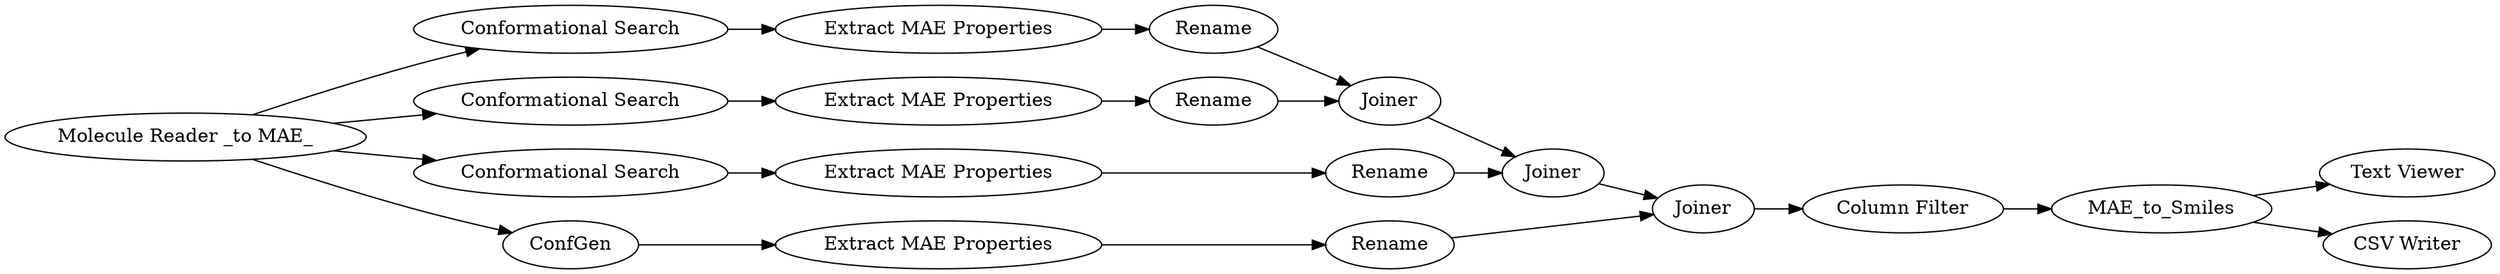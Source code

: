digraph {
	"-6472781222512099038_50" [label=MAE_to_Smiles]
	"-6472781222512099038_4" [label="Conformational Search"]
	"-6472781222512099038_33" [label=Rename]
	"-6472781222512099038_3" [label="Conformational Search"]
	"-6472781222512099038_48" [label="Text Viewer"]
	"-6472781222512099038_113" [label="CSV Writer"]
	"-6472781222512099038_46" [label=Joiner]
	"-6472781222512099038_10" [label="Extract MAE Properties"]
	"-6472781222512099038_32" [label="Extract MAE Properties"]
	"-6472781222512099038_8248" [label="Molecule Reader _to MAE_"]
	"-6472781222512099038_8249" [label=ConfGen]
	"-6472781222512099038_49" [label="Column Filter"]
	"-6472781222512099038_2" [label="Conformational Search"]
	"-6472781222512099038_14" [label=Rename]
	"-6472781222512099038_9" [label="Extract MAE Properties"]
	"-6472781222512099038_47" [label=Joiner]
	"-6472781222512099038_13" [label=Rename]
	"-6472781222512099038_45" [label=Joiner]
	"-6472781222512099038_11" [label="Extract MAE Properties"]
	"-6472781222512099038_15" [label=Rename]
	"-6472781222512099038_8249" -> "-6472781222512099038_32"
	"-6472781222512099038_8248" -> "-6472781222512099038_8249"
	"-6472781222512099038_9" -> "-6472781222512099038_13"
	"-6472781222512099038_15" -> "-6472781222512099038_46"
	"-6472781222512099038_8248" -> "-6472781222512099038_3"
	"-6472781222512099038_10" -> "-6472781222512099038_14"
	"-6472781222512099038_4" -> "-6472781222512099038_11"
	"-6472781222512099038_2" -> "-6472781222512099038_9"
	"-6472781222512099038_49" -> "-6472781222512099038_50"
	"-6472781222512099038_8248" -> "-6472781222512099038_2"
	"-6472781222512099038_8248" -> "-6472781222512099038_4"
	"-6472781222512099038_13" -> "-6472781222512099038_45"
	"-6472781222512099038_50" -> "-6472781222512099038_48"
	"-6472781222512099038_45" -> "-6472781222512099038_46"
	"-6472781222512099038_32" -> "-6472781222512099038_33"
	"-6472781222512099038_3" -> "-6472781222512099038_10"
	"-6472781222512099038_33" -> "-6472781222512099038_47"
	"-6472781222512099038_46" -> "-6472781222512099038_47"
	"-6472781222512099038_11" -> "-6472781222512099038_15"
	"-6472781222512099038_50" -> "-6472781222512099038_113"
	"-6472781222512099038_47" -> "-6472781222512099038_49"
	"-6472781222512099038_14" -> "-6472781222512099038_45"
	rankdir=LR
}
